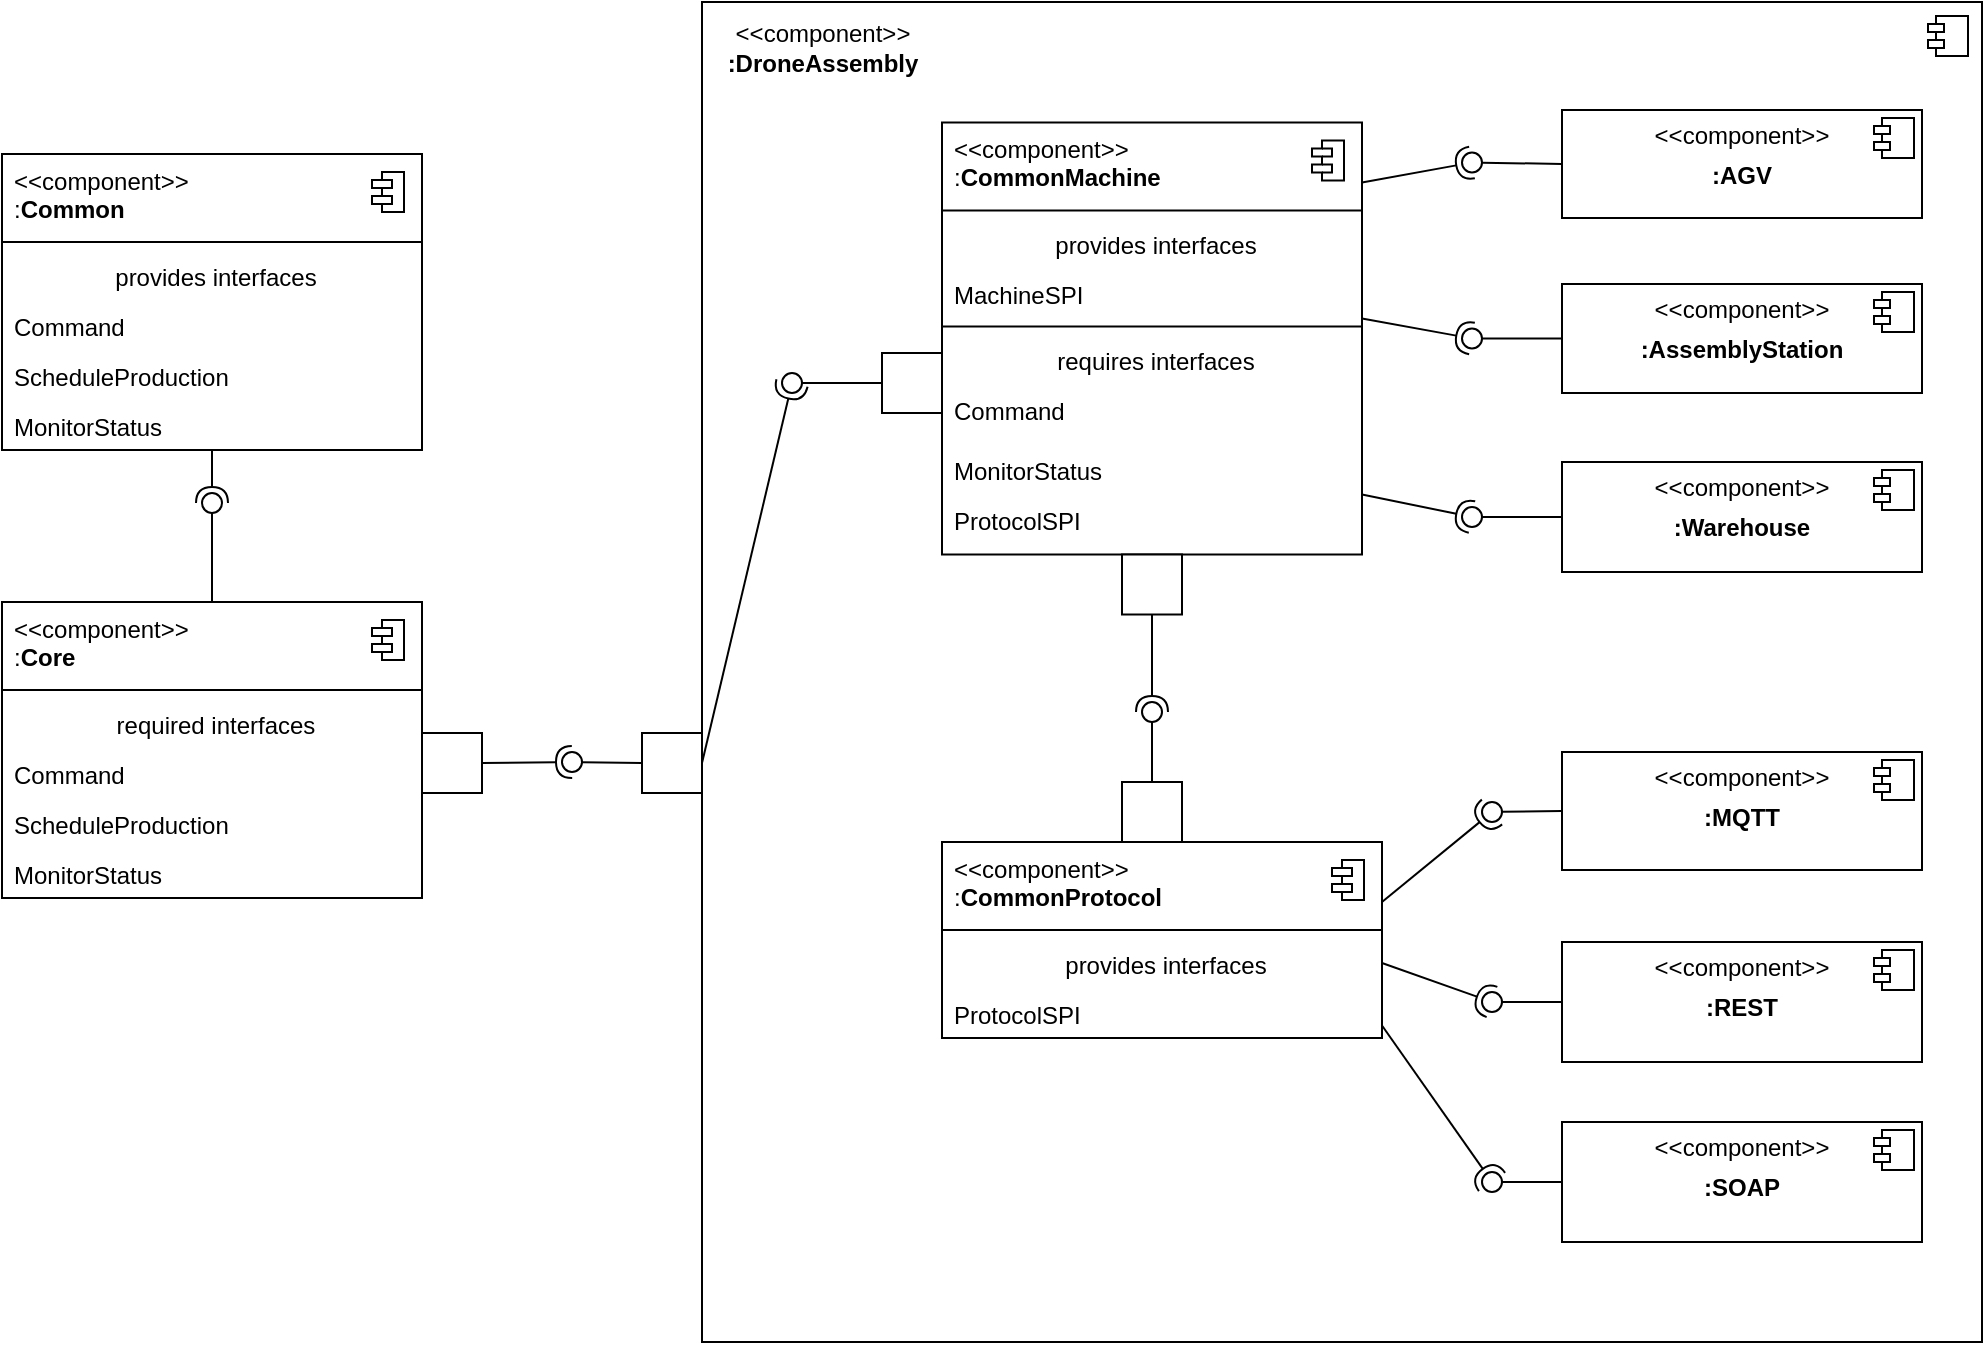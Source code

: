 <mxfile version="26.1.1">
  <diagram name="Page-1" id="5f0bae14-7c28-e335-631c-24af17079c00">
    <mxGraphModel dx="-991" dy="775" grid="1" gridSize="10" guides="1" tooltips="1" connect="1" arrows="1" fold="1" page="1" pageScale="1" pageWidth="1100" pageHeight="850" background="none" math="0" shadow="0">
      <root>
        <mxCell id="0" />
        <mxCell id="1" parent="0" />
        <mxCell id="Nb-623n4n7A27UwxZiqx-445" value="" style="html=1;dropTarget=0;whiteSpace=wrap;" parent="1" vertex="1">
          <mxGeometry x="2570" y="20" width="640" height="670" as="geometry" />
        </mxCell>
        <mxCell id="Nb-623n4n7A27UwxZiqx-446" value="" style="shape=module;jettyWidth=8;jettyHeight=4;" parent="Nb-623n4n7A27UwxZiqx-445" vertex="1">
          <mxGeometry x="1" width="20" height="20" relative="1" as="geometry">
            <mxPoint x="-27" y="7" as="offset" />
          </mxGeometry>
        </mxCell>
        <mxCell id="Nb-623n4n7A27UwxZiqx-368" value="" style="fontStyle=1;align=center;verticalAlign=top;childLayout=stackLayout;horizontal=1;horizontalStack=0;resizeParent=1;resizeParentMax=0;resizeLast=0;marginBottom=0;" parent="1" vertex="1">
          <mxGeometry x="2690" y="440" width="220" height="98" as="geometry" />
        </mxCell>
        <mxCell id="Nb-623n4n7A27UwxZiqx-369" value="&amp;lt;&amp;lt;component&amp;gt;&amp;gt;&lt;div&gt;:&lt;b&gt;CommonProtocol&lt;/b&gt;&lt;/div&gt;" style="html=1;align=left;spacingLeft=4;verticalAlign=top;strokeColor=none;fillColor=none;whiteSpace=wrap;" parent="Nb-623n4n7A27UwxZiqx-368" vertex="1">
          <mxGeometry width="220" height="40" as="geometry" />
        </mxCell>
        <mxCell id="Nb-623n4n7A27UwxZiqx-370" value="" style="shape=module;jettyWidth=10;jettyHeight=4;" parent="Nb-623n4n7A27UwxZiqx-369" vertex="1">
          <mxGeometry x="1" width="16" height="20" relative="1" as="geometry">
            <mxPoint x="-25" y="9" as="offset" />
          </mxGeometry>
        </mxCell>
        <mxCell id="Nb-623n4n7A27UwxZiqx-371" value="" style="line;strokeWidth=1;fillColor=none;align=left;verticalAlign=middle;spacingTop=-1;spacingLeft=3;spacingRight=3;rotatable=0;labelPosition=right;points=[];portConstraint=eastwest;" parent="Nb-623n4n7A27UwxZiqx-368" vertex="1">
          <mxGeometry y="40" width="220" height="8" as="geometry" />
        </mxCell>
        <mxCell id="kUEsH_NfPYTd4ulIJz9N-25" value="provides interfaces" style="html=1;align=center;spacingLeft=4;verticalAlign=top;strokeColor=none;fillColor=none;whiteSpace=wrap;" vertex="1" parent="Nb-623n4n7A27UwxZiqx-368">
          <mxGeometry y="48" width="220" height="25" as="geometry" />
        </mxCell>
        <mxCell id="kUEsH_NfPYTd4ulIJz9N-36" value="ProtocolSPI" style="html=1;align=left;spacingLeft=4;verticalAlign=top;strokeColor=none;fillColor=none;whiteSpace=wrap;" vertex="1" parent="Nb-623n4n7A27UwxZiqx-368">
          <mxGeometry y="73" width="220" height="25" as="geometry" />
        </mxCell>
        <mxCell id="Nb-623n4n7A27UwxZiqx-377" value="" style="fontStyle=1;align=center;verticalAlign=top;childLayout=stackLayout;horizontal=1;horizontalStack=0;resizeParent=1;resizeParentMax=0;resizeLast=0;marginBottom=0;" parent="1" vertex="1">
          <mxGeometry x="2220" y="320" width="210" height="148" as="geometry" />
        </mxCell>
        <mxCell id="Nb-623n4n7A27UwxZiqx-378" value="&amp;lt;&amp;lt;component&amp;gt;&amp;gt;&lt;div&gt;:&lt;b&gt;Core&lt;/b&gt;&lt;/div&gt;" style="html=1;align=left;spacingLeft=4;verticalAlign=top;strokeColor=none;fillColor=none;whiteSpace=wrap;" parent="Nb-623n4n7A27UwxZiqx-377" vertex="1">
          <mxGeometry width="210" height="40" as="geometry" />
        </mxCell>
        <mxCell id="Nb-623n4n7A27UwxZiqx-379" value="" style="shape=module;jettyWidth=10;jettyHeight=4;" parent="Nb-623n4n7A27UwxZiqx-378" vertex="1">
          <mxGeometry x="1" width="16" height="20" relative="1" as="geometry">
            <mxPoint x="-25" y="9" as="offset" />
          </mxGeometry>
        </mxCell>
        <mxCell id="Nb-623n4n7A27UwxZiqx-380" value="" style="line;strokeWidth=1;fillColor=none;align=left;verticalAlign=middle;spacingTop=-1;spacingLeft=3;spacingRight=3;rotatable=0;labelPosition=right;points=[];portConstraint=eastwest;" parent="Nb-623n4n7A27UwxZiqx-377" vertex="1">
          <mxGeometry y="40" width="210" height="8" as="geometry" />
        </mxCell>
        <mxCell id="kUEsH_NfPYTd4ulIJz9N-16" value="required interfaces" style="html=1;align=center;spacingLeft=4;verticalAlign=top;strokeColor=none;fillColor=none;whiteSpace=wrap;" vertex="1" parent="Nb-623n4n7A27UwxZiqx-377">
          <mxGeometry y="48" width="210" height="25" as="geometry" />
        </mxCell>
        <mxCell id="kUEsH_NfPYTd4ulIJz9N-19" value="Command" style="html=1;align=left;spacingLeft=4;verticalAlign=top;strokeColor=none;fillColor=none;whiteSpace=wrap;" vertex="1" parent="Nb-623n4n7A27UwxZiqx-377">
          <mxGeometry y="73" width="210" height="25" as="geometry" />
        </mxCell>
        <mxCell id="kUEsH_NfPYTd4ulIJz9N-18" value="ScheduleProduction" style="html=1;align=left;spacingLeft=4;verticalAlign=top;strokeColor=none;fillColor=none;whiteSpace=wrap;" vertex="1" parent="Nb-623n4n7A27UwxZiqx-377">
          <mxGeometry y="98" width="210" height="25" as="geometry" />
        </mxCell>
        <mxCell id="kUEsH_NfPYTd4ulIJz9N-17" value="MonitorStatus" style="html=1;align=left;spacingLeft=4;verticalAlign=top;strokeColor=none;fillColor=none;whiteSpace=wrap;" vertex="1" parent="Nb-623n4n7A27UwxZiqx-377">
          <mxGeometry y="123" width="210" height="25" as="geometry" />
        </mxCell>
        <mxCell id="Nb-623n4n7A27UwxZiqx-386" value="" style="fontStyle=1;align=center;verticalAlign=top;childLayout=stackLayout;horizontal=1;horizontalStack=0;resizeParent=1;resizeParentMax=0;resizeLast=0;marginBottom=0;" parent="1" vertex="1">
          <mxGeometry x="2220" y="96" width="210" height="148" as="geometry" />
        </mxCell>
        <mxCell id="Nb-623n4n7A27UwxZiqx-387" value="&amp;lt;&amp;lt;component&amp;gt;&amp;gt;&lt;div&gt;:&lt;b&gt;Common&lt;/b&gt;&lt;/div&gt;" style="html=1;align=left;spacingLeft=4;verticalAlign=top;strokeColor=none;fillColor=none;whiteSpace=wrap;" parent="Nb-623n4n7A27UwxZiqx-386" vertex="1">
          <mxGeometry width="210" height="40" as="geometry" />
        </mxCell>
        <mxCell id="Nb-623n4n7A27UwxZiqx-388" value="" style="shape=module;jettyWidth=10;jettyHeight=4;" parent="Nb-623n4n7A27UwxZiqx-387" vertex="1">
          <mxGeometry x="1" width="16" height="20" relative="1" as="geometry">
            <mxPoint x="-25" y="9" as="offset" />
          </mxGeometry>
        </mxCell>
        <mxCell id="Nb-623n4n7A27UwxZiqx-389" value="" style="line;strokeWidth=1;fillColor=none;align=left;verticalAlign=middle;spacingTop=-1;spacingLeft=3;spacingRight=3;rotatable=0;labelPosition=right;points=[];portConstraint=eastwest;" parent="Nb-623n4n7A27UwxZiqx-386" vertex="1">
          <mxGeometry y="40" width="210" height="8" as="geometry" />
        </mxCell>
        <mxCell id="Nb-623n4n7A27UwxZiqx-390" value="provides interfaces" style="html=1;align=center;spacingLeft=4;verticalAlign=top;strokeColor=none;fillColor=none;whiteSpace=wrap;" parent="Nb-623n4n7A27UwxZiqx-386" vertex="1">
          <mxGeometry y="48" width="210" height="25" as="geometry" />
        </mxCell>
        <mxCell id="kUEsH_NfPYTd4ulIJz9N-2" value="Command" style="html=1;align=left;spacingLeft=4;verticalAlign=top;strokeColor=none;fillColor=none;whiteSpace=wrap;" vertex="1" parent="Nb-623n4n7A27UwxZiqx-386">
          <mxGeometry y="73" width="210" height="25" as="geometry" />
        </mxCell>
        <mxCell id="kUEsH_NfPYTd4ulIJz9N-3" value="ScheduleProduction" style="html=1;align=left;spacingLeft=4;verticalAlign=top;strokeColor=none;fillColor=none;whiteSpace=wrap;" vertex="1" parent="Nb-623n4n7A27UwxZiqx-386">
          <mxGeometry y="98" width="210" height="25" as="geometry" />
        </mxCell>
        <mxCell id="kUEsH_NfPYTd4ulIJz9N-1" value="MonitorStatus" style="html=1;align=left;spacingLeft=4;verticalAlign=top;strokeColor=none;fillColor=none;whiteSpace=wrap;" vertex="1" parent="Nb-623n4n7A27UwxZiqx-386">
          <mxGeometry y="123" width="210" height="25" as="geometry" />
        </mxCell>
        <mxCell id="Nb-623n4n7A27UwxZiqx-395" value="&lt;p style=&quot;margin:0px;margin-top:6px;text-align:center;&quot;&gt;&amp;lt;&amp;lt;component&amp;gt;&amp;gt;&lt;/p&gt;&lt;p style=&quot;margin:0px;margin-top:6px;text-align:center;&quot;&gt;&lt;b&gt;:AGV&lt;/b&gt;&lt;/p&gt;" style="align=left;overflow=fill;html=1;dropTarget=0;whiteSpace=wrap;" parent="1" vertex="1">
          <mxGeometry x="3000" y="74" width="180" height="54" as="geometry" />
        </mxCell>
        <mxCell id="Nb-623n4n7A27UwxZiqx-396" value="" style="shape=component;jettyWidth=8;jettyHeight=4;" parent="Nb-623n4n7A27UwxZiqx-395" vertex="1">
          <mxGeometry x="1" width="20" height="20" relative="1" as="geometry">
            <mxPoint x="-24" y="4" as="offset" />
          </mxGeometry>
        </mxCell>
        <mxCell id="Nb-623n4n7A27UwxZiqx-397" value="&lt;p style=&quot;margin:0px;margin-top:6px;text-align:center;&quot;&gt;&amp;lt;&amp;lt;component&amp;gt;&amp;gt;&lt;/p&gt;&lt;p style=&quot;margin:0px;margin-top:6px;text-align:center;&quot;&gt;&lt;b&gt;:AssemblyStation&lt;/b&gt;&lt;/p&gt;" style="align=left;overflow=fill;html=1;dropTarget=0;whiteSpace=wrap;" parent="1" vertex="1">
          <mxGeometry x="3000" y="161" width="180" height="54.5" as="geometry" />
        </mxCell>
        <mxCell id="Nb-623n4n7A27UwxZiqx-398" value="" style="shape=component;jettyWidth=8;jettyHeight=4;" parent="Nb-623n4n7A27UwxZiqx-397" vertex="1">
          <mxGeometry x="1" width="20" height="20" relative="1" as="geometry">
            <mxPoint x="-24" y="4" as="offset" />
          </mxGeometry>
        </mxCell>
        <mxCell id="Nb-623n4n7A27UwxZiqx-399" value="&lt;p style=&quot;margin:0px;margin-top:6px;text-align:center;&quot;&gt;&amp;lt;&amp;lt;component&amp;gt;&amp;gt;&lt;/p&gt;&lt;p style=&quot;margin:0px;margin-top:6px;text-align:center;&quot;&gt;&lt;b&gt;:Warehouse&lt;/b&gt;&lt;/p&gt;" style="align=left;overflow=fill;html=1;dropTarget=0;whiteSpace=wrap;" parent="1" vertex="1">
          <mxGeometry x="3000" y="250" width="180" height="55" as="geometry" />
        </mxCell>
        <mxCell id="Nb-623n4n7A27UwxZiqx-400" value="" style="shape=component;jettyWidth=8;jettyHeight=4;" parent="Nb-623n4n7A27UwxZiqx-399" vertex="1">
          <mxGeometry x="1" width="20" height="20" relative="1" as="geometry">
            <mxPoint x="-24" y="4" as="offset" />
          </mxGeometry>
        </mxCell>
        <mxCell id="Nb-623n4n7A27UwxZiqx-401" value="&lt;p style=&quot;margin:0px;margin-top:6px;text-align:center;&quot;&gt;&amp;lt;&amp;lt;component&amp;gt;&amp;gt;&lt;/p&gt;&lt;p style=&quot;margin:0px;margin-top:6px;text-align:center;&quot;&gt;&lt;b&gt;:MQTT&lt;/b&gt;&lt;/p&gt;" style="align=left;overflow=fill;html=1;dropTarget=0;whiteSpace=wrap;" parent="1" vertex="1">
          <mxGeometry x="3000" y="395" width="180" height="59" as="geometry" />
        </mxCell>
        <mxCell id="Nb-623n4n7A27UwxZiqx-402" value="" style="shape=component;jettyWidth=8;jettyHeight=4;" parent="Nb-623n4n7A27UwxZiqx-401" vertex="1">
          <mxGeometry x="1" width="20" height="20" relative="1" as="geometry">
            <mxPoint x="-24" y="4" as="offset" />
          </mxGeometry>
        </mxCell>
        <mxCell id="Nb-623n4n7A27UwxZiqx-403" value="&lt;p style=&quot;margin:0px;margin-top:6px;text-align:center;&quot;&gt;&amp;lt;&amp;lt;component&amp;gt;&amp;gt;&lt;/p&gt;&lt;p style=&quot;margin:0px;margin-top:6px;text-align:center;&quot;&gt;&lt;b&gt;:REST&lt;/b&gt;&lt;/p&gt;" style="align=left;overflow=fill;html=1;dropTarget=0;whiteSpace=wrap;" parent="1" vertex="1">
          <mxGeometry x="3000" y="490" width="180" height="60" as="geometry" />
        </mxCell>
        <mxCell id="Nb-623n4n7A27UwxZiqx-404" value="" style="shape=component;jettyWidth=8;jettyHeight=4;" parent="Nb-623n4n7A27UwxZiqx-403" vertex="1">
          <mxGeometry x="1" width="20" height="20" relative="1" as="geometry">
            <mxPoint x="-24" y="4" as="offset" />
          </mxGeometry>
        </mxCell>
        <mxCell id="Nb-623n4n7A27UwxZiqx-405" value="&lt;p style=&quot;margin:0px;margin-top:6px;text-align:center;&quot;&gt;&amp;lt;&amp;lt;component&amp;gt;&amp;gt;&lt;/p&gt;&lt;p style=&quot;margin:0px;margin-top:6px;text-align:center;&quot;&gt;&lt;b&gt;:SOAP&lt;/b&gt;&lt;/p&gt;" style="align=left;overflow=fill;html=1;dropTarget=0;whiteSpace=wrap;" parent="1" vertex="1">
          <mxGeometry x="3000" y="580" width="180" height="60" as="geometry" />
        </mxCell>
        <mxCell id="Nb-623n4n7A27UwxZiqx-406" value="" style="shape=component;jettyWidth=8;jettyHeight=4;" parent="Nb-623n4n7A27UwxZiqx-405" vertex="1">
          <mxGeometry x="1" width="20" height="20" relative="1" as="geometry">
            <mxPoint x="-24" y="4" as="offset" />
          </mxGeometry>
        </mxCell>
        <mxCell id="Nb-623n4n7A27UwxZiqx-407" value="" style="rounded=0;orthogonalLoop=1;jettySize=auto;html=1;endArrow=oval;endFill=0;sketch=0;sourcePerimeterSpacing=0;targetPerimeterSpacing=0;endSize=10;exitX=0;exitY=0.5;exitDx=0;exitDy=0;" parent="1" source="Nb-623n4n7A27UwxZiqx-401" target="Nb-623n4n7A27UwxZiqx-409" edge="1">
          <mxGeometry relative="1" as="geometry">
            <mxPoint x="3357.5" y="535" as="sourcePoint" />
          </mxGeometry>
        </mxCell>
        <mxCell id="Nb-623n4n7A27UwxZiqx-408" value="" style="rounded=0;orthogonalLoop=1;jettySize=auto;html=1;endArrow=halfCircle;endFill=0;endSize=6;strokeWidth=1;sketch=0;exitX=1;exitY=0.75;exitDx=0;exitDy=0;" parent="1" source="Nb-623n4n7A27UwxZiqx-369" target="Nb-623n4n7A27UwxZiqx-409" edge="1">
          <mxGeometry relative="1" as="geometry">
            <mxPoint x="3297.5" y="589" as="sourcePoint" />
            <mxPoint x="3337.5" y="570" as="targetPoint" />
          </mxGeometry>
        </mxCell>
        <mxCell id="Nb-623n4n7A27UwxZiqx-409" value="" style="ellipse;whiteSpace=wrap;html=1;align=center;aspect=fixed;fillColor=none;strokeColor=none;resizable=0;perimeter=centerPerimeter;rotatable=0;allowArrows=0;points=[];outlineConnect=1;" parent="1" vertex="1">
          <mxGeometry x="2960" y="420" width="10" height="10" as="geometry" />
        </mxCell>
        <mxCell id="Nb-623n4n7A27UwxZiqx-412" value="" style="rounded=0;orthogonalLoop=1;jettySize=auto;html=1;endArrow=halfCircle;endFill=0;endSize=6;strokeWidth=1;sketch=0;exitX=1;exitY=0.75;exitDx=0;exitDy=0;" parent="1" source="kUEsH_NfPYTd4ulIJz9N-36" target="Nb-623n4n7A27UwxZiqx-414" edge="1">
          <mxGeometry relative="1" as="geometry">
            <mxPoint x="2940" y="662.25" as="sourcePoint" />
          </mxGeometry>
        </mxCell>
        <mxCell id="Nb-623n4n7A27UwxZiqx-413" value="" style="rounded=0;orthogonalLoop=1;jettySize=auto;html=1;endArrow=oval;endFill=0;sketch=0;sourcePerimeterSpacing=0;targetPerimeterSpacing=0;endSize=10;exitX=0;exitY=0.5;exitDx=0;exitDy=0;" parent="1" source="Nb-623n4n7A27UwxZiqx-405" target="Nb-623n4n7A27UwxZiqx-414" edge="1">
          <mxGeometry relative="1" as="geometry">
            <mxPoint x="3297.5" y="705" as="sourcePoint" />
          </mxGeometry>
        </mxCell>
        <mxCell id="Nb-623n4n7A27UwxZiqx-414" value="" style="ellipse;whiteSpace=wrap;html=1;align=center;aspect=fixed;fillColor=none;strokeColor=none;resizable=0;perimeter=centerPerimeter;rotatable=0;allowArrows=0;points=[];outlineConnect=1;" parent="1" vertex="1">
          <mxGeometry x="2960" y="605" width="10" height="10" as="geometry" />
        </mxCell>
        <mxCell id="Nb-623n4n7A27UwxZiqx-427" value="" style="fontStyle=1;align=center;verticalAlign=top;childLayout=stackLayout;horizontal=1;horizontalStack=0;resizeParent=1;resizeParentMax=0;resizeLast=0;marginBottom=0;" parent="1" vertex="1">
          <mxGeometry x="2690" y="80.25" width="210" height="216" as="geometry" />
        </mxCell>
        <mxCell id="Nb-623n4n7A27UwxZiqx-428" value="&amp;lt;&amp;lt;component&amp;gt;&amp;gt;&lt;div&gt;:&lt;b&gt;CommonMachine&lt;/b&gt;&lt;/div&gt;" style="html=1;align=left;spacingLeft=4;verticalAlign=top;strokeColor=none;fillColor=none;whiteSpace=wrap;" parent="Nb-623n4n7A27UwxZiqx-427" vertex="1">
          <mxGeometry width="210" height="40" as="geometry" />
        </mxCell>
        <mxCell id="Nb-623n4n7A27UwxZiqx-429" value="" style="shape=module;jettyWidth=10;jettyHeight=4;" parent="Nb-623n4n7A27UwxZiqx-428" vertex="1">
          <mxGeometry x="1" width="16" height="20" relative="1" as="geometry">
            <mxPoint x="-25" y="9" as="offset" />
          </mxGeometry>
        </mxCell>
        <mxCell id="Nb-623n4n7A27UwxZiqx-430" value="" style="line;strokeWidth=1;fillColor=none;align=left;verticalAlign=middle;spacingTop=-1;spacingLeft=3;spacingRight=3;rotatable=0;labelPosition=right;points=[];portConstraint=eastwest;" parent="Nb-623n4n7A27UwxZiqx-427" vertex="1">
          <mxGeometry y="40" width="210" height="8" as="geometry" />
        </mxCell>
        <mxCell id="kUEsH_NfPYTd4ulIJz9N-20" value="provides interfaces" style="html=1;align=center;spacingLeft=4;verticalAlign=top;strokeColor=none;fillColor=none;whiteSpace=wrap;" vertex="1" parent="Nb-623n4n7A27UwxZiqx-427">
          <mxGeometry y="48" width="210" height="25" as="geometry" />
        </mxCell>
        <mxCell id="kUEsH_NfPYTd4ulIJz9N-23" value="MachineSPI" style="html=1;align=left;spacingLeft=4;verticalAlign=top;strokeColor=none;fillColor=none;whiteSpace=wrap;" vertex="1" parent="Nb-623n4n7A27UwxZiqx-427">
          <mxGeometry y="73" width="210" height="25" as="geometry" />
        </mxCell>
        <mxCell id="kUEsH_NfPYTd4ulIJz9N-24" value="" style="line;strokeWidth=1;fillColor=none;align=left;verticalAlign=middle;spacingTop=-1;spacingLeft=3;spacingRight=3;rotatable=0;labelPosition=right;points=[];portConstraint=eastwest;" vertex="1" parent="Nb-623n4n7A27UwxZiqx-427">
          <mxGeometry y="98" width="210" height="8" as="geometry" />
        </mxCell>
        <mxCell id="Nb-623n4n7A27UwxZiqx-434" value="requires interfaces" style="html=1;align=center;spacingLeft=4;verticalAlign=top;strokeColor=none;fillColor=none;whiteSpace=wrap;" parent="Nb-623n4n7A27UwxZiqx-427" vertex="1">
          <mxGeometry y="106" width="210" height="25" as="geometry" />
        </mxCell>
        <mxCell id="kUEsH_NfPYTd4ulIJz9N-4" value="Command" style="html=1;align=left;spacingLeft=4;verticalAlign=top;strokeColor=none;fillColor=none;whiteSpace=wrap;" vertex="1" parent="Nb-623n4n7A27UwxZiqx-427">
          <mxGeometry y="131" width="210" height="30" as="geometry" />
        </mxCell>
        <mxCell id="kUEsH_NfPYTd4ulIJz9N-38" value="MonitorStatus" style="html=1;align=left;spacingLeft=4;verticalAlign=top;strokeColor=none;fillColor=none;whiteSpace=wrap;" vertex="1" parent="Nb-623n4n7A27UwxZiqx-427">
          <mxGeometry y="161" width="210" height="25" as="geometry" />
        </mxCell>
        <mxCell id="Nb-623n4n7A27UwxZiqx-435" value="ProtocolSPI" style="html=1;align=left;spacingLeft=4;verticalAlign=top;strokeColor=none;fillColor=none;whiteSpace=wrap;" parent="Nb-623n4n7A27UwxZiqx-427" vertex="1">
          <mxGeometry y="186" width="210" height="30" as="geometry" />
        </mxCell>
        <mxCell id="Nb-623n4n7A27UwxZiqx-447" value="&lt;span style=&quot;font-weight: normal;&quot;&gt;&amp;lt;&amp;lt;component&amp;gt;&amp;gt;&lt;br&gt;&lt;/span&gt;:DroneAssembly" style="text;align=center;fontStyle=1;verticalAlign=middle;spacingLeft=3;spacingRight=3;strokeColor=none;rotatable=0;points=[[0,0.5],[1,0.5]];portConstraint=eastwest;html=1;" parent="1" vertex="1">
          <mxGeometry x="2590" y="30" width="80" height="26" as="geometry" />
        </mxCell>
        <mxCell id="Nb-623n4n7A27UwxZiqx-580" value="" style="rounded=0;orthogonalLoop=1;jettySize=auto;html=1;endArrow=halfCircle;endFill=0;endSize=6;strokeWidth=1;sketch=0;exitX=1;exitY=0.75;exitDx=0;exitDy=0;" parent="1" source="Nb-623n4n7A27UwxZiqx-428" target="Nb-623n4n7A27UwxZiqx-582" edge="1">
          <mxGeometry relative="1" as="geometry">
            <mxPoint x="3300" y="295" as="sourcePoint" />
          </mxGeometry>
        </mxCell>
        <mxCell id="Nb-623n4n7A27UwxZiqx-581" value="" style="rounded=0;orthogonalLoop=1;jettySize=auto;html=1;endArrow=oval;endFill=0;sketch=0;sourcePerimeterSpacing=0;targetPerimeterSpacing=0;endSize=10;exitX=0;exitY=0.5;exitDx=0;exitDy=0;" parent="1" source="Nb-623n4n7A27UwxZiqx-395" target="Nb-623n4n7A27UwxZiqx-582" edge="1">
          <mxGeometry relative="1" as="geometry">
            <mxPoint x="3260" y="295" as="sourcePoint" />
          </mxGeometry>
        </mxCell>
        <mxCell id="Nb-623n4n7A27UwxZiqx-582" value="" style="ellipse;whiteSpace=wrap;html=1;align=center;aspect=fixed;fillColor=none;strokeColor=none;resizable=0;perimeter=centerPerimeter;rotatable=0;allowArrows=0;points=[];outlineConnect=1;" parent="1" vertex="1">
          <mxGeometry x="2950" y="95.25" width="10" height="10" as="geometry" />
        </mxCell>
        <mxCell id="Nb-623n4n7A27UwxZiqx-583" value="" style="rounded=0;orthogonalLoop=1;jettySize=auto;html=1;endArrow=halfCircle;endFill=0;endSize=6;strokeWidth=1;sketch=0;exitX=1;exitY=1;exitDx=0;exitDy=0;" parent="1" source="kUEsH_NfPYTd4ulIJz9N-23" target="Nb-623n4n7A27UwxZiqx-585" edge="1">
          <mxGeometry relative="1" as="geometry">
            <mxPoint x="2929.79" y="203.6" as="sourcePoint" />
          </mxGeometry>
        </mxCell>
        <mxCell id="Nb-623n4n7A27UwxZiqx-584" value="" style="rounded=0;orthogonalLoop=1;jettySize=auto;html=1;endArrow=oval;endFill=0;sketch=0;sourcePerimeterSpacing=0;targetPerimeterSpacing=0;endSize=10;exitX=0;exitY=0.5;exitDx=0;exitDy=0;" parent="1" source="Nb-623n4n7A27UwxZiqx-397" target="Nb-623n4n7A27UwxZiqx-585" edge="1">
          <mxGeometry relative="1" as="geometry">
            <mxPoint x="3360" y="175" as="sourcePoint" />
          </mxGeometry>
        </mxCell>
        <mxCell id="Nb-623n4n7A27UwxZiqx-585" value="" style="ellipse;whiteSpace=wrap;html=1;align=center;aspect=fixed;fillColor=none;strokeColor=none;resizable=0;perimeter=centerPerimeter;rotatable=0;allowArrows=0;points=[];outlineConnect=1;" parent="1" vertex="1">
          <mxGeometry x="2950" y="183.25" width="10" height="10" as="geometry" />
        </mxCell>
        <mxCell id="Nb-623n4n7A27UwxZiqx-586" value="" style="rounded=0;orthogonalLoop=1;jettySize=auto;html=1;endArrow=halfCircle;endFill=0;endSize=6;strokeWidth=1;sketch=0;exitX=1;exitY=0;exitDx=0;exitDy=0;" parent="1" source="Nb-623n4n7A27UwxZiqx-435" target="Nb-623n4n7A27UwxZiqx-588" edge="1">
          <mxGeometry relative="1" as="geometry">
            <mxPoint x="3420" y="265" as="sourcePoint" />
          </mxGeometry>
        </mxCell>
        <mxCell id="Nb-623n4n7A27UwxZiqx-587" value="" style="rounded=0;orthogonalLoop=1;jettySize=auto;html=1;endArrow=oval;endFill=0;sketch=0;sourcePerimeterSpacing=0;targetPerimeterSpacing=0;endSize=10;exitX=0;exitY=0.5;exitDx=0;exitDy=0;" parent="1" source="Nb-623n4n7A27UwxZiqx-399" target="Nb-623n4n7A27UwxZiqx-588" edge="1">
          <mxGeometry relative="1" as="geometry">
            <mxPoint x="3380" y="265" as="sourcePoint" />
          </mxGeometry>
        </mxCell>
        <mxCell id="Nb-623n4n7A27UwxZiqx-588" value="" style="ellipse;whiteSpace=wrap;html=1;align=center;aspect=fixed;fillColor=none;strokeColor=none;resizable=0;perimeter=centerPerimeter;rotatable=0;allowArrows=0;points=[];outlineConnect=1;" parent="1" vertex="1">
          <mxGeometry x="2950" y="272.5" width="10" height="10" as="geometry" />
        </mxCell>
        <mxCell id="Nb-623n4n7A27UwxZiqx-590" value="" style="rounded=0;orthogonalLoop=1;jettySize=auto;html=1;endArrow=halfCircle;endFill=0;endSize=6;strokeWidth=1;sketch=0;exitX=1;exitY=0.5;exitDx=0;exitDy=0;" parent="1" source="kUEsH_NfPYTd4ulIJz9N-25" target="Nb-623n4n7A27UwxZiqx-592" edge="1">
          <mxGeometry relative="1" as="geometry">
            <mxPoint x="2940" y="623" as="sourcePoint" />
          </mxGeometry>
        </mxCell>
        <mxCell id="Nb-623n4n7A27UwxZiqx-591" value="" style="rounded=0;orthogonalLoop=1;jettySize=auto;html=1;endArrow=oval;endFill=0;sketch=0;sourcePerimeterSpacing=0;targetPerimeterSpacing=0;endSize=10;exitX=0;exitY=0.5;exitDx=0;exitDy=0;" parent="1" source="Nb-623n4n7A27UwxZiqx-403" target="Nb-623n4n7A27UwxZiqx-592" edge="1">
          <mxGeometry relative="1" as="geometry">
            <mxPoint x="3100" y="625" as="sourcePoint" />
          </mxGeometry>
        </mxCell>
        <mxCell id="Nb-623n4n7A27UwxZiqx-592" value="" style="ellipse;whiteSpace=wrap;html=1;align=center;aspect=fixed;fillColor=none;strokeColor=none;resizable=0;perimeter=centerPerimeter;rotatable=0;allowArrows=0;points=[];outlineConnect=1;" parent="1" vertex="1">
          <mxGeometry x="2960" y="515" width="10" height="10" as="geometry" />
        </mxCell>
        <mxCell id="Nb-623n4n7A27UwxZiqx-593" value="" style="html=1;rounded=0;" parent="1" vertex="1">
          <mxGeometry x="2780" y="410" width="30" height="30" as="geometry" />
        </mxCell>
        <mxCell id="Nb-623n4n7A27UwxZiqx-596" value="" style="html=1;rounded=0;" parent="1" vertex="1">
          <mxGeometry x="2780" y="296.25" width="30" height="30" as="geometry" />
        </mxCell>
        <mxCell id="Nb-623n4n7A27UwxZiqx-599" value="" style="rounded=0;orthogonalLoop=1;jettySize=auto;html=1;endArrow=halfCircle;endFill=0;endSize=6;strokeWidth=1;sketch=0;exitX=0.5;exitY=1;exitDx=0;exitDy=0;entryX=0.464;entryY=0.763;entryDx=0;entryDy=0;entryPerimeter=0;" parent="1" source="kUEsH_NfPYTd4ulIJz9N-1" target="Nb-623n4n7A27UwxZiqx-601" edge="1">
          <mxGeometry relative="1" as="geometry">
            <mxPoint x="2325" y="269" as="sourcePoint" />
            <mxPoint x="2340" y="260" as="targetPoint" />
          </mxGeometry>
        </mxCell>
        <mxCell id="Nb-623n4n7A27UwxZiqx-600" value="" style="rounded=0;orthogonalLoop=1;jettySize=auto;html=1;endArrow=oval;endFill=0;sketch=0;sourcePerimeterSpacing=0;targetPerimeterSpacing=0;endSize=10;exitX=0.5;exitY=0;exitDx=0;exitDy=0;" parent="1" source="Nb-623n4n7A27UwxZiqx-378" target="Nb-623n4n7A27UwxZiqx-601" edge="1">
          <mxGeometry relative="1" as="geometry">
            <mxPoint x="2850" y="315" as="sourcePoint" />
          </mxGeometry>
        </mxCell>
        <mxCell id="Nb-623n4n7A27UwxZiqx-601" value="" style="ellipse;whiteSpace=wrap;html=1;align=center;aspect=fixed;fillColor=none;strokeColor=none;resizable=0;perimeter=centerPerimeter;rotatable=0;allowArrows=0;points=[];outlineConnect=1;" parent="1" vertex="1">
          <mxGeometry x="2320" y="265.5" width="10" height="10" as="geometry" />
        </mxCell>
        <mxCell id="Nb-623n4n7A27UwxZiqx-607" value="" style="rounded=0;orthogonalLoop=1;jettySize=auto;html=1;endArrow=halfCircle;endFill=0;endSize=6;strokeWidth=1;sketch=0;exitX=0.5;exitY=1;exitDx=0;exitDy=0;" parent="1" source="Nb-623n4n7A27UwxZiqx-596" target="Nb-623n4n7A27UwxZiqx-609" edge="1">
          <mxGeometry relative="1" as="geometry">
            <mxPoint x="2940" y="445" as="sourcePoint" />
          </mxGeometry>
        </mxCell>
        <mxCell id="Nb-623n4n7A27UwxZiqx-608" value="" style="rounded=0;orthogonalLoop=1;jettySize=auto;html=1;endArrow=oval;endFill=0;sketch=0;sourcePerimeterSpacing=0;targetPerimeterSpacing=0;endSize=10;exitX=0.5;exitY=0;exitDx=0;exitDy=0;" parent="1" source="Nb-623n4n7A27UwxZiqx-593" target="Nb-623n4n7A27UwxZiqx-609" edge="1">
          <mxGeometry relative="1" as="geometry">
            <mxPoint x="2900" y="445" as="sourcePoint" />
          </mxGeometry>
        </mxCell>
        <mxCell id="Nb-623n4n7A27UwxZiqx-609" value="" style="ellipse;whiteSpace=wrap;html=1;align=center;aspect=fixed;fillColor=none;strokeColor=none;resizable=0;perimeter=centerPerimeter;rotatable=0;allowArrows=0;points=[];outlineConnect=1;" parent="1" vertex="1">
          <mxGeometry x="2790" y="370" width="10" height="10" as="geometry" />
        </mxCell>
        <mxCell id="Nb-623n4n7A27UwxZiqx-612" value="" style="html=1;rounded=0;" parent="1" vertex="1">
          <mxGeometry x="2540" y="385.5" width="30" height="30" as="geometry" />
        </mxCell>
        <mxCell id="Nb-623n4n7A27UwxZiqx-615" value="" style="html=1;rounded=0;" parent="1" vertex="1">
          <mxGeometry x="2430" y="385.5" width="30" height="30" as="geometry" />
        </mxCell>
        <mxCell id="Nb-623n4n7A27UwxZiqx-618" value="" style="rounded=0;orthogonalLoop=1;jettySize=auto;html=1;endArrow=halfCircle;endFill=0;endSize=6;strokeWidth=1;sketch=0;exitX=1;exitY=0.5;exitDx=0;exitDy=0;" parent="1" source="Nb-623n4n7A27UwxZiqx-615" target="Nb-623n4n7A27UwxZiqx-620" edge="1">
          <mxGeometry relative="1" as="geometry">
            <mxPoint x="2540" y="385" as="sourcePoint" />
          </mxGeometry>
        </mxCell>
        <mxCell id="Nb-623n4n7A27UwxZiqx-619" value="" style="rounded=0;orthogonalLoop=1;jettySize=auto;html=1;endArrow=oval;endFill=0;sketch=0;sourcePerimeterSpacing=0;targetPerimeterSpacing=0;endSize=10;exitX=0;exitY=0.5;exitDx=0;exitDy=0;" parent="1" source="Nb-623n4n7A27UwxZiqx-612" target="Nb-623n4n7A27UwxZiqx-620" edge="1">
          <mxGeometry relative="1" as="geometry">
            <mxPoint x="2500" y="385" as="sourcePoint" />
          </mxGeometry>
        </mxCell>
        <mxCell id="Nb-623n4n7A27UwxZiqx-620" value="" style="ellipse;whiteSpace=wrap;html=1;align=center;aspect=fixed;fillColor=none;strokeColor=none;resizable=0;perimeter=centerPerimeter;rotatable=0;allowArrows=0;points=[];outlineConnect=1;" parent="1" vertex="1">
          <mxGeometry x="2500" y="395" width="10" height="10" as="geometry" />
        </mxCell>
        <mxCell id="Nb-623n4n7A27UwxZiqx-621" value="" style="html=1;rounded=0;" parent="1" vertex="1">
          <mxGeometry x="2660" y="195.5" width="30" height="30" as="geometry" />
        </mxCell>
        <mxCell id="Nb-623n4n7A27UwxZiqx-631" value="" style="rounded=0;orthogonalLoop=1;jettySize=auto;html=1;endArrow=halfCircle;endFill=0;endSize=6;strokeWidth=1;sketch=0;exitX=1;exitY=0.5;exitDx=0;exitDy=0;" parent="1" source="Nb-623n4n7A27UwxZiqx-612" target="Nb-623n4n7A27UwxZiqx-633" edge="1">
          <mxGeometry relative="1" as="geometry">
            <mxPoint x="2770" y="305" as="sourcePoint" />
          </mxGeometry>
        </mxCell>
        <mxCell id="Nb-623n4n7A27UwxZiqx-632" value="" style="rounded=0;orthogonalLoop=1;jettySize=auto;html=1;endArrow=oval;endFill=0;sketch=0;sourcePerimeterSpacing=0;targetPerimeterSpacing=0;endSize=10;exitX=0;exitY=0.5;exitDx=0;exitDy=0;" parent="1" source="Nb-623n4n7A27UwxZiqx-621" target="Nb-623n4n7A27UwxZiqx-633" edge="1">
          <mxGeometry relative="1" as="geometry">
            <mxPoint x="2730" y="305" as="sourcePoint" />
          </mxGeometry>
        </mxCell>
        <mxCell id="Nb-623n4n7A27UwxZiqx-633" value="" style="ellipse;whiteSpace=wrap;html=1;align=center;aspect=fixed;fillColor=none;strokeColor=none;resizable=0;perimeter=centerPerimeter;rotatable=0;allowArrows=0;points=[];outlineConnect=1;" parent="1" vertex="1">
          <mxGeometry x="2610" y="205.5" width="10" height="10" as="geometry" />
        </mxCell>
      </root>
    </mxGraphModel>
  </diagram>
</mxfile>
